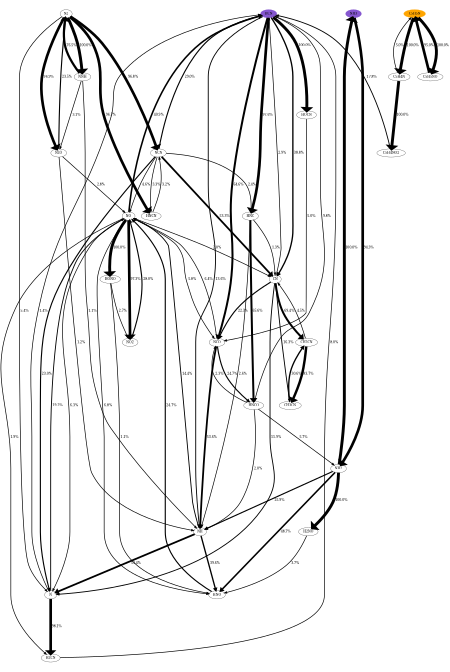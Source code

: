 digraph {
    graph [b="0,0,1558,558", rankdir=TB, center=true, splines=True, size="3,5!", dpi=400, ratio="fill"];
	NO -> HNO [label=" 6.8%" fontcolor=black fontname=serif fontsize=16 penwidth=3]
	NO -> HONO [label=" 100.0%" fontcolor=black fontname=serif fontsize=16 penwidth=13]
	NO -> N [label=" 6.3%" fontcolor=black fontname=serif fontsize=16 penwidth=3]
	NO -> NO2 [label=" 97.3%" fontcolor=black fontname=serif fontsize=16 penwidth=12]
	NO -> HCN [label=" 40.9%" fontcolor=black fontname=serif fontsize=16 penwidth=7]
	NO -> CN [label=" 2.0%" fontcolor=black fontname=serif fontsize=16 penwidth=3]
	NO -> NCO [label=" 5.8%" fontcolor=black fontname=serif fontsize=16 penwidth=3]
	NO -> H2CN [label=" 1.9%" fontcolor=black fontname=serif fontsize=16 penwidth=3]
	N2 -> NNH [label=" 100.0%" fontcolor=black fontname=serif fontsize=16 penwidth=13]
	N2 -> N [label=" 5.4%" fontcolor=black fontname=serif fontsize=16 penwidth=3]
	N2 -> N2O [label=" 96.9%" fontcolor=black fontname=serif fontsize=16 penwidth=12]
	N2 -> NCN [label=" 96.8%" fontcolor=black fontname=serif fontsize=16 penwidth=12]
	N2 -> HNCN [label=" 96.7%" fontcolor=black fontname=serif fontsize=16 penwidth=12]
	HONO -> HNO [label=" 1.1%" fontcolor=black fontname=serif fontsize=16 penwidth=3]
	HONO -> NO2 [label=" 2.7%" fontcolor=black fontname=serif fontsize=16 penwidth=3]
	NO2 -> NO [label=" 28.0%" fontcolor=black fontname=serif fontsize=16 penwidth=5]
	HNO -> NO [label=" 24.7%" fontcolor=black fontname=serif fontsize=16 penwidth=5]
	H2CN -> HCN [label=" 8.0%" fontcolor=black fontname=serif fontsize=16 penwidth=3]
	C5H5N -> C5H4N [label=" 100.0%" fontcolor=black fontname=serif fontsize=16 penwidth=13]
	C5H5N -> C5H5NO [label=" 100.0%" fontcolor=black fontname=serif fontsize=16 penwidth=13]
	HCN -> NH [label=" 13.6%" fontcolor=black fontname=serif fontsize=16 penwidth=4]
	HCN -> HNC [label=" 97.6%" fontcolor=black fontname=serif fontsize=16 penwidth=12]
	HCN -> CN [label=" 38.8%" fontcolor=black fontname=serif fontsize=16 penwidth=6]
	HCN -> HNCO [label=" 9.8%" fontcolor=black fontname=serif fontsize=16 penwidth=3]
	HCN -> NCO [label=" 64.6%" fontcolor=black fontname=serif fontsize=16 penwidth=9]
	HCN -> HOCN [label=" 100.0%" fontcolor=black fontname=serif fontsize=16 penwidth=13]
	NH3 -> NH2 [label=" 94.3%" fontcolor=black fontname=serif fontsize=16 penwidth=12]
	N -> NO [label=" 19.2%" fontcolor=black fontname=serif fontsize=16 penwidth=4]
	N -> HCN [label=" 1.4%" fontcolor=black fontname=serif fontsize=16 penwidth=3]
	N -> H2CN [label=" 98.1%" fontcolor=black fontname=serif fontsize=16 penwidth=12]
	NCO -> NH [label=" 53.6%" fontcolor=black fontname=serif fontsize=16 penwidth=8]
	NCO -> NO [label=" 6.4%" fontcolor=black fontname=serif fontsize=16 penwidth=3]
	NCO -> HNCO [label=" 24.7%" fontcolor=black fontname=serif fontsize=16 penwidth=5]
	CN -> N [label=" 11.9%" fontcolor=black fontname=serif fontsize=16 penwidth=4]
	CN -> HCN [label=" 2.9%" fontcolor=black fontname=serif fontsize=16 penwidth=3]
	CN -> NCO [label=" 22.3%" fontcolor=black fontname=serif fontsize=16 penwidth=5]
	CN -> CH3CN [label=" 16.3%" fontcolor=black fontname=serif fontsize=16 penwidth=4]
	CN -> CH2CN [label=" 69.4%" fontcolor=black fontname=serif fontsize=16 penwidth=9]
	NNH -> N2 [label=" 76.5%" fontcolor=black fontname=serif fontsize=16 penwidth=10]
	NNH -> NH [label=" 1.1%" fontcolor=black fontname=serif fontsize=16 penwidth=3]
	NNH -> N2O [label=" 3.1%" fontcolor=black fontname=serif fontsize=16 penwidth=3]
	N2O -> N2 [label=" 23.5%" fontcolor=black fontname=serif fontsize=16 penwidth=5]
	N2O -> NH [label=" 1.2%" fontcolor=black fontname=serif fontsize=16 penwidth=3]
	N2O -> NO [label=" 2.8%" fontcolor=black fontname=serif fontsize=16 penwidth=3]
	NCN -> N [label=" 23.0%" fontcolor=black fontname=serif fontsize=16 penwidth=5]
	NCN -> NO [label=" 4.6%" fontcolor=black fontname=serif fontsize=16 penwidth=3]
	NCN -> HCN [label=" 29.0%" fontcolor=black fontname=serif fontsize=16 penwidth=5]
	NCN -> HNC [label=" 2.4%" fontcolor=black fontname=serif fontsize=16 penwidth=3]
	NCN -> CN [label=" 53.3%" fontcolor=black fontname=serif fontsize=16 penwidth=8]
	NCN -> HNCN [label=" 3.3%" fontcolor=black fontname=serif fontsize=16 penwidth=3]
	HNCN -> NCN [label=" 3.2%" fontcolor=black fontname=serif fontsize=16 penwidth=3]
	C5H4N -> C5H5N [label=" 5.0%" fontcolor=black fontname=serif fontsize=16 penwidth=3]
	C5H4N -> C5H4NO2 [label=" 100.0%" fontcolor=black fontname=serif fontsize=16 penwidth=13]
	C5H5NO -> C5H5N [label=" 95.0%" fontcolor=black fontname=serif fontsize=16 penwidth=12]
	NH -> HNO [label=" 39.6%" fontcolor=black fontname=serif fontsize=16 penwidth=6]
	NH -> N [label=" 53.4%" fontcolor=black fontname=serif fontsize=16 penwidth=8]
	NH -> NO [label=" 14.4%" fontcolor=black fontname=serif fontsize=16 penwidth=4]
	HNC -> NH [label=" 2.6%" fontcolor=black fontname=serif fontsize=16 penwidth=3]
	HNC -> CN [label=" 1.3%" fontcolor=black fontname=serif fontsize=16 penwidth=3]
	HNC -> HNCO [label=" 65.6%" fontcolor=black fontname=serif fontsize=16 penwidth=9]
	HNCO -> NH2 [label=" 5.7%" fontcolor=black fontname=serif fontsize=16 penwidth=3]
	HNCO -> NH [label=" 2.0%" fontcolor=black fontname=serif fontsize=16 penwidth=3]
	HNCO -> NCO [label=" 2.3%" fontcolor=black fontname=serif fontsize=16 penwidth=3]
	HOCN -> NCO [label=" 5.0%" fontcolor=black fontname=serif fontsize=16 penwidth=3]
	NH2 -> NH [label=" 25.9%" fontcolor=black fontname=serif fontsize=16 penwidth=5]
	NH2 -> HNO [label=" 48.7%" fontcolor=black fontname=serif fontsize=16 penwidth=7]
	NH2 -> H2NO [label=" 100.0%" fontcolor=black fontname=serif fontsize=16 penwidth=13]
	NH2 -> NH3 [label=" 100.0%" fontcolor=black fontname=serif fontsize=16 penwidth=13]
	CH3CN -> CH2CN [label=" 30.6%" fontcolor=black fontname=serif fontsize=16 penwidth=6]
	CH2CN -> CN [label=" 4.5%" fontcolor=black fontname=serif fontsize=16 penwidth=3]
	CH2CN -> CH3CN [label=" 83.7%" fontcolor=black fontname=serif fontsize=16 penwidth=11]
	C5H4NO2 -> HCN [label=" 17.8%" fontcolor=black fontname=serif fontsize=16 penwidth=4]
	H2NO -> HNO [label=" 3.7%" fontcolor=black fontname=serif fontsize=16 penwidth=3]
	NO [fontname=serif fontsize=16]
	N2 [fontname=serif fontsize=16]
	HONO [fontname=serif fontsize=16]
	NO2 [fontname=serif fontsize=16]
	HNO [fontname=serif fontsize=16]
	H2CN [fontname=serif fontsize=16]
	C5H5N [fontname=serif fontsize=16]
	HCN [fontname=serif fontsize=16]
	NH3 [fontname=serif fontsize=16]
	N [fontname=serif fontsize=16]
	NCO [fontname=serif fontsize=16]
	CN [fontname=serif fontsize=16]
	NNH [fontname=serif fontsize=16]
	N2O [fontname=serif fontsize=16]
	NCN [fontname=serif fontsize=16]
	HNCN [fontname=serif fontsize=16]
	C5H4N [fontname=serif fontsize=16]
	C5H5NO [fontname=serif fontsize=16]
	NH [fontname=serif fontsize=16]
	HNC [fontname=serif fontsize=16]
	HNCO [fontname=serif fontsize=16]
	HOCN [fontname=serif fontsize=16]
	NH2 [fontname=serif fontsize=16]
	CH3CN [fontname=serif fontsize=16]
	CH2CN [fontname=serif fontsize=16]
	C5H4NO2 [fontname=serif fontsize=16]
	H2NO [fontname=serif fontsize=16]
	HCN [color="#500dbab1" fillcolor="#500dbab1" style=filled]
	NH3 [color="#500dbab1" fillcolor="#500dbab1" style=filled]
	C5H5N [color=orange fillcolor=orange style=filled]

    {rank="source"; C5H5N,NH3,HCN,N2}
}